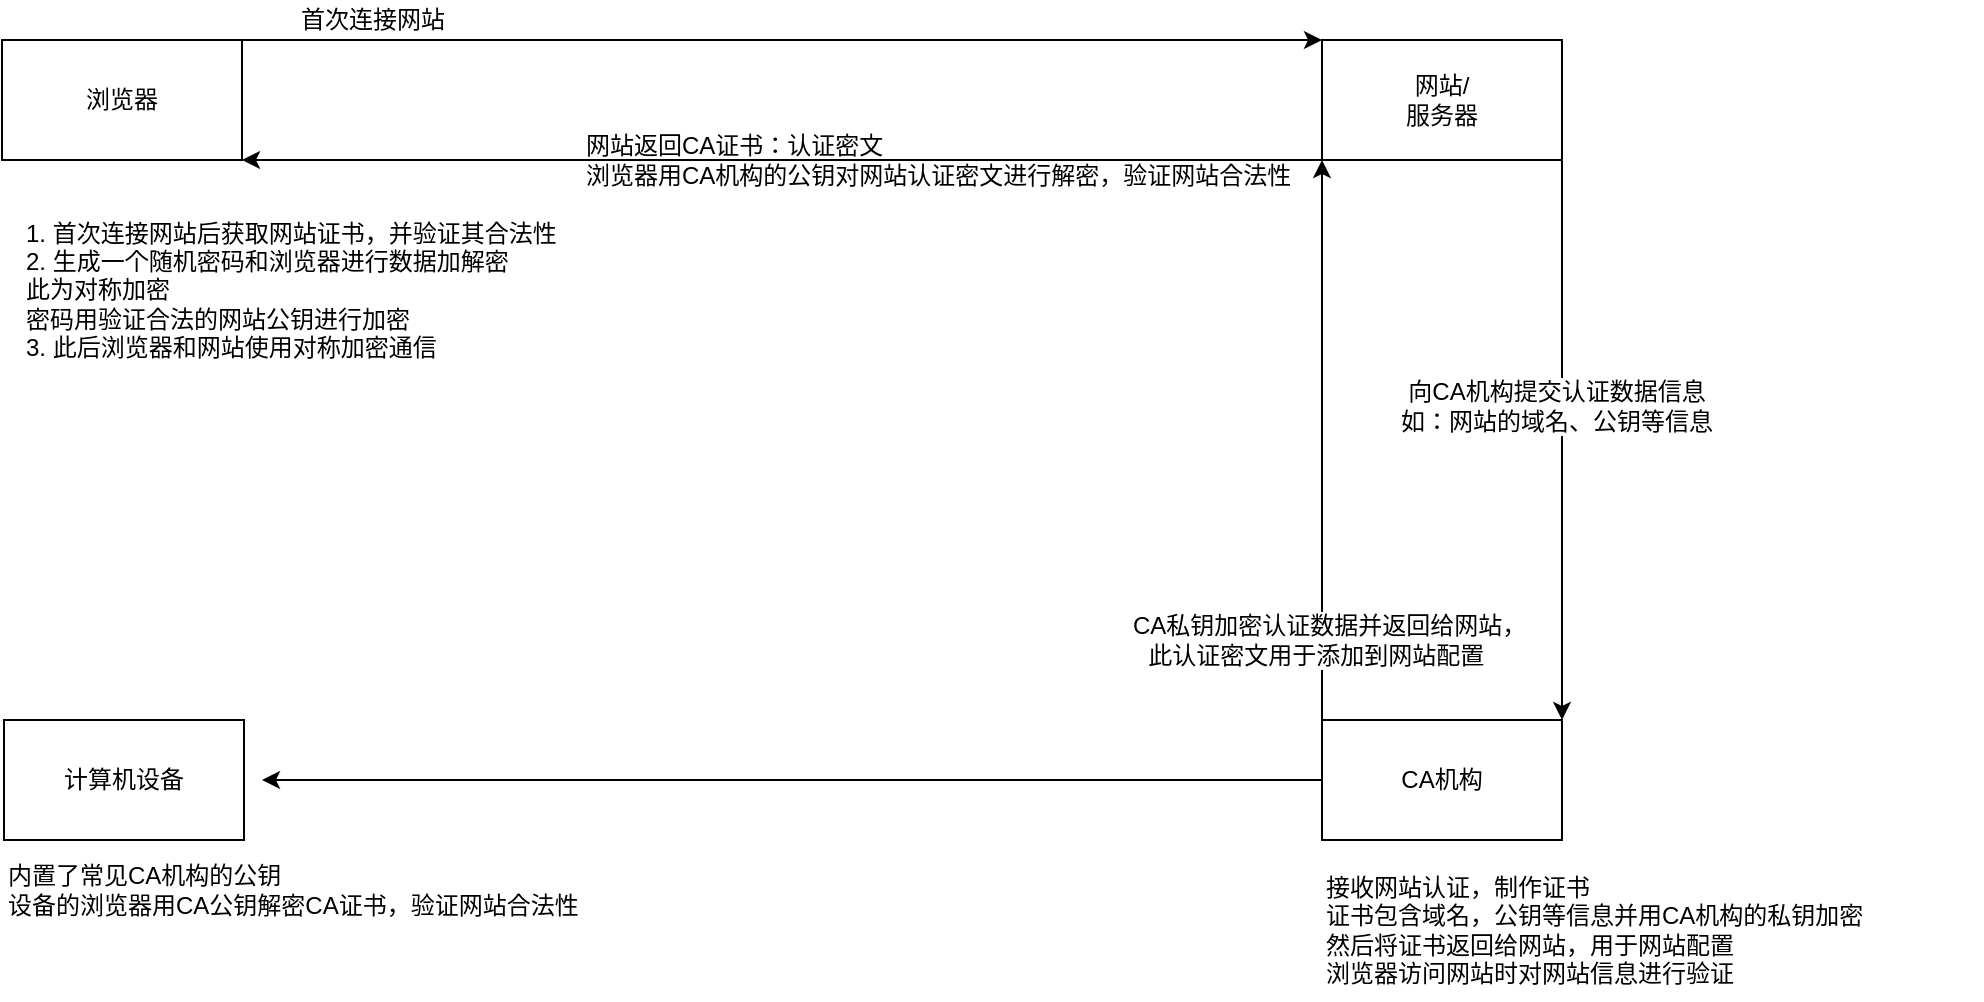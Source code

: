 <mxfile version="12.9.6"><diagram id="uVw4pUxJBZm-kTHS66VS" name="第 1 页"><mxGraphModel dx="1422" dy="728" grid="1" gridSize="10" guides="1" tooltips="1" connect="1" arrows="1" fold="1" page="1" pageScale="1" pageWidth="827" pageHeight="1169" math="0" shadow="0"><root><mxCell id="0"/><mxCell id="1" parent="0"/><mxCell id="YvSYz6sNqD2fT6MRzPsj-1" value="浏览器" style="rounded=0;whiteSpace=wrap;html=1;" vertex="1" parent="1"><mxGeometry x="150" y="60" width="120" height="60" as="geometry"/></mxCell><mxCell id="YvSYz6sNqD2fT6MRzPsj-3" value="网站/&lt;br&gt;服务器" style="rounded=0;whiteSpace=wrap;html=1;" vertex="1" parent="1"><mxGeometry x="810" y="60" width="120" height="60" as="geometry"/></mxCell><mxCell id="YvSYz6sNqD2fT6MRzPsj-24" style="edgeStyle=orthogonalEdgeStyle;rounded=0;orthogonalLoop=1;jettySize=auto;html=1;" edge="1" parent="1" source="YvSYz6sNqD2fT6MRzPsj-4"><mxGeometry relative="1" as="geometry"><mxPoint x="280" y="430" as="targetPoint"/></mxGeometry></mxCell><mxCell id="YvSYz6sNqD2fT6MRzPsj-4" value="CA机构" style="rounded=0;whiteSpace=wrap;html=1;" vertex="1" parent="1"><mxGeometry x="810" y="400" width="120" height="60" as="geometry"/></mxCell><mxCell id="YvSYz6sNqD2fT6MRzPsj-5" value="&lt;div&gt;&lt;span&gt;1. 首次连接网站后获取网站证书，并验证其合法性&lt;/span&gt;&lt;/div&gt;&lt;div&gt;&lt;span&gt;2. 生成一个随机密码和浏览器进行数据加解密&lt;/span&gt;&lt;/div&gt;&lt;div&gt;&lt;span&gt;此为对称加密&lt;/span&gt;&lt;/div&gt;&lt;div&gt;&lt;span&gt;密码用验证合法的网站公钥进行加密&lt;/span&gt;&lt;/div&gt;&lt;div&gt;&lt;span&gt;3. 此后浏览器和网站使用对称加密通信&lt;/span&gt;&lt;/div&gt;" style="text;html=1;strokeColor=none;fillColor=none;align=left;verticalAlign=middle;whiteSpace=wrap;rounded=0;" vertex="1" parent="1"><mxGeometry x="160" y="150" width="270" height="70" as="geometry"/></mxCell><mxCell id="YvSYz6sNqD2fT6MRzPsj-6" value="&lt;div&gt;&lt;span&gt;接收网站认证，制作证书&lt;/span&gt;&lt;/div&gt;&lt;div&gt;&lt;span&gt;证书包含域名，公钥等信息并用CA机构的私钥加密&lt;/span&gt;&lt;/div&gt;&lt;div&gt;&lt;span&gt;然后将证书返回给网站，用于网站配置&lt;/span&gt;&lt;/div&gt;&lt;div&gt;&lt;span&gt;浏览器访问网站时对网站信息进行验证&lt;/span&gt;&lt;/div&gt;" style="text;html=1;strokeColor=none;fillColor=none;align=left;verticalAlign=middle;whiteSpace=wrap;rounded=0;" vertex="1" parent="1"><mxGeometry x="810" y="470" width="330" height="70" as="geometry"/></mxCell><mxCell id="YvSYz6sNqD2fT6MRzPsj-7" value="" style="endArrow=classic;html=1;entryX=0;entryY=1;entryDx=0;entryDy=0;exitX=0;exitY=0;exitDx=0;exitDy=0;" edge="1" parent="1" source="YvSYz6sNqD2fT6MRzPsj-4" target="YvSYz6sNqD2fT6MRzPsj-3"><mxGeometry width="50" height="50" relative="1" as="geometry"><mxPoint x="624" y="360" as="sourcePoint"/><mxPoint x="674" y="310" as="targetPoint"/></mxGeometry></mxCell><mxCell id="YvSYz6sNqD2fT6MRzPsj-8" value="&amp;nbsp; CA私钥加密认证数据并返回给网站，&lt;br&gt;此认证密文用于添加到网站配置&amp;nbsp;&amp;nbsp;" style="text;html=1;align=center;verticalAlign=middle;resizable=0;points=[];labelBackgroundColor=#ffffff;" vertex="1" connectable="0" parent="YvSYz6sNqD2fT6MRzPsj-7"><mxGeometry x="-0.709" relative="1" as="geometry"><mxPoint as="offset"/></mxGeometry></mxCell><mxCell id="YvSYz6sNqD2fT6MRzPsj-9" value="" style="endArrow=classic;html=1;exitX=1;exitY=1;exitDx=0;exitDy=0;entryX=1;entryY=0;entryDx=0;entryDy=0;" edge="1" parent="1" source="YvSYz6sNqD2fT6MRzPsj-3" target="YvSYz6sNqD2fT6MRzPsj-4"><mxGeometry width="50" height="50" relative="1" as="geometry"><mxPoint x="840" y="320" as="sourcePoint"/><mxPoint x="630" y="360" as="targetPoint"/></mxGeometry></mxCell><mxCell id="YvSYz6sNqD2fT6MRzPsj-10" value="向CA机构提交认证数据信息&lt;br&gt;如：网站的域名、公钥等信息&lt;br&gt;" style="text;html=1;align=center;verticalAlign=middle;resizable=0;points=[];labelBackgroundColor=#ffffff;" vertex="1" connectable="0" parent="YvSYz6sNqD2fT6MRzPsj-9"><mxGeometry x="-0.123" y="-3" relative="1" as="geometry"><mxPoint as="offset"/></mxGeometry></mxCell><mxCell id="YvSYz6sNqD2fT6MRzPsj-14" value="首次连接网站" style="text;html=1;align=center;verticalAlign=middle;resizable=0;points=[];autosize=1;" vertex="1" parent="1"><mxGeometry x="290" y="40" width="90" height="20" as="geometry"/></mxCell><mxCell id="YvSYz6sNqD2fT6MRzPsj-18" value="" style="endArrow=classic;html=1;exitX=1;exitY=0;exitDx=0;exitDy=0;entryX=0;entryY=0;entryDx=0;entryDy=0;" edge="1" parent="1" source="YvSYz6sNqD2fT6MRzPsj-1" target="YvSYz6sNqD2fT6MRzPsj-3"><mxGeometry width="50" height="50" relative="1" as="geometry"><mxPoint x="300" y="90" as="sourcePoint"/><mxPoint x="350" y="40" as="targetPoint"/></mxGeometry></mxCell><mxCell id="YvSYz6sNqD2fT6MRzPsj-19" value="" style="endArrow=classic;html=1;entryX=1;entryY=1;entryDx=0;entryDy=0;exitX=0;exitY=1;exitDx=0;exitDy=0;" edge="1" parent="1" source="YvSYz6sNqD2fT6MRzPsj-3" target="YvSYz6sNqD2fT6MRzPsj-1"><mxGeometry width="50" height="50" relative="1" as="geometry"><mxPoint x="540" y="140" as="sourcePoint"/><mxPoint x="590" y="90" as="targetPoint"/></mxGeometry></mxCell><mxCell id="YvSYz6sNqD2fT6MRzPsj-21" value="计算机设备" style="rounded=0;whiteSpace=wrap;html=1;" vertex="1" parent="1"><mxGeometry x="151" y="400" width="120" height="60" as="geometry"/></mxCell><mxCell id="YvSYz6sNqD2fT6MRzPsj-22" value="内置了常见CA机构的公钥&lt;br&gt;设备的浏览器用CA公钥解密CA证书，验证网站合法性" style="text;html=1;strokeColor=none;fillColor=none;align=left;verticalAlign=middle;whiteSpace=wrap;rounded=0;" vertex="1" parent="1"><mxGeometry x="151" y="470" width="319" height="30" as="geometry"/></mxCell><mxCell id="YvSYz6sNqD2fT6MRzPsj-25" value="&lt;span style=&quot;white-space: nowrap&quot;&gt;网站返回CA证书：认证密文&lt;/span&gt;&lt;br style=&quot;white-space: nowrap&quot;&gt;&lt;span style=&quot;white-space: nowrap&quot;&gt;浏览器用CA机构的公钥对网站认证密文进行解密，验证网站合法性&lt;/span&gt;" style="text;html=1;strokeColor=none;fillColor=none;align=left;verticalAlign=middle;whiteSpace=wrap;rounded=0;" vertex="1" parent="1"><mxGeometry x="440" y="112" width="20" height="15" as="geometry"/></mxCell></root></mxGraphModel></diagram></mxfile>